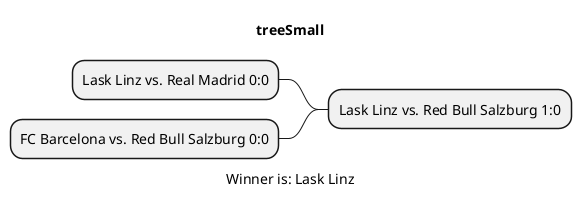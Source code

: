 @startmindmap treeSmall.png
title treeSmall

- Lask Linz vs. Red Bull Salzburg 1:0

-- Lask Linz vs. Real Madrid 0:0

-- FC Barcelona vs. Red Bull Salzburg 0:0
caption Winner is: Lask Linz
@endmindmap
